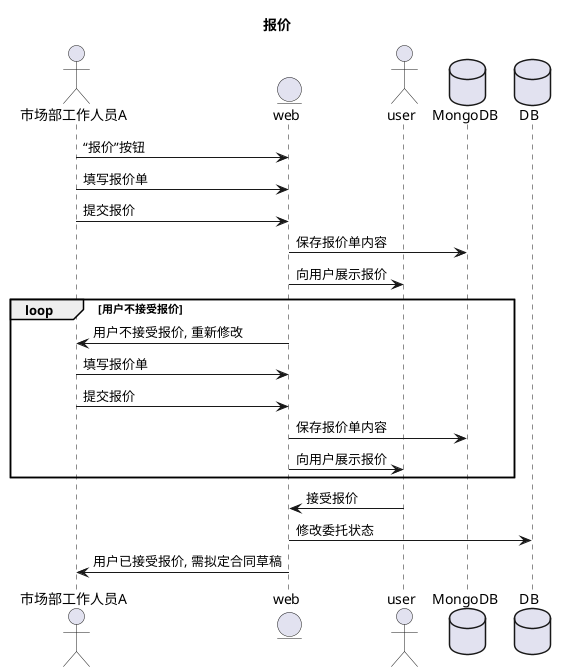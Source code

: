 @startuml 报价
title 报价

actor 市场部工作人员A
entity web
actor user
database MongoDB
database DB

市场部工作人员A -> web : “报价”按钮
市场部工作人员A -> web : 填写报价单
市场部工作人员A -> web : 提交报价
web -> MongoDB : 保存报价单内容
web -> user : 向用户展示报价
loop 用户不接受报价
    web -> 市场部工作人员A : 用户不接受报价, 重新修改
    市场部工作人员A -> web : 填写报价单
    市场部工作人员A -> web : 提交报价
    web -> MongoDB : 保存报价单内容
    web -> user : 向用户展示报价
end
user -> web : 接受报价
web -> DB : 修改委托状态
web -> 市场部工作人员A : 用户已接受报价, 需拟定合同草稿

@enduml